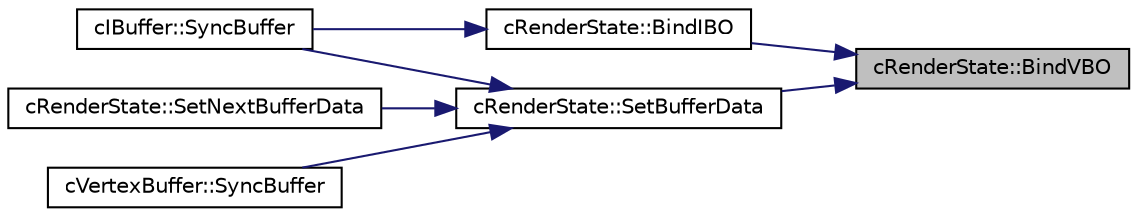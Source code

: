 digraph "cRenderState::BindVBO"
{
 // LATEX_PDF_SIZE
  edge [fontname="Helvetica",fontsize="10",labelfontname="Helvetica",labelfontsize="10"];
  node [fontname="Helvetica",fontsize="10",shape=record];
  rankdir="RL";
  Node1 [label="cRenderState::BindVBO",height=0.2,width=0.4,color="black", fillcolor="grey75", style="filled", fontcolor="black",tooltip=" "];
  Node1 -> Node2 [dir="back",color="midnightblue",fontsize="10",style="solid",fontname="Helvetica"];
  Node2 [label="cRenderState::BindIBO",height=0.2,width=0.4,color="black", fillcolor="white", style="filled",URL="$classc_render_state.html#a3b136b1d5f6d3292355e8ca857b7c36b",tooltip=" "];
  Node2 -> Node3 [dir="back",color="midnightblue",fontsize="10",style="solid",fontname="Helvetica"];
  Node3 [label="cIBuffer::SyncBuffer",height=0.2,width=0.4,color="black", fillcolor="white", style="filled",URL="$classc_i_buffer.html#aa61e315fb465f83ba0f83374457a4c46",tooltip=" "];
  Node1 -> Node4 [dir="back",color="midnightblue",fontsize="10",style="solid",fontname="Helvetica"];
  Node4 [label="cRenderState::SetBufferData",height=0.2,width=0.4,color="black", fillcolor="white", style="filled",URL="$classc_render_state.html#aaca9c25d82eba39ddaef10e1b708952d",tooltip=" "];
  Node4 -> Node5 [dir="back",color="midnightblue",fontsize="10",style="solid",fontname="Helvetica"];
  Node5 [label="cRenderState::SetNextBufferData",height=0.2,width=0.4,color="black", fillcolor="white", style="filled",URL="$classc_render_state.html#abf56a8591294e7245ce930d3536aa85d",tooltip=" "];
  Node4 -> Node3 [dir="back",color="midnightblue",fontsize="10",style="solid",fontname="Helvetica"];
  Node4 -> Node6 [dir="back",color="midnightblue",fontsize="10",style="solid",fontname="Helvetica"];
  Node6 [label="cVertexBuffer::SyncBuffer",height=0.2,width=0.4,color="black", fillcolor="white", style="filled",URL="$classc_vertex_buffer.html#ab44e4b97358a28a45f971f0754a1158f",tooltip=" "];
}
